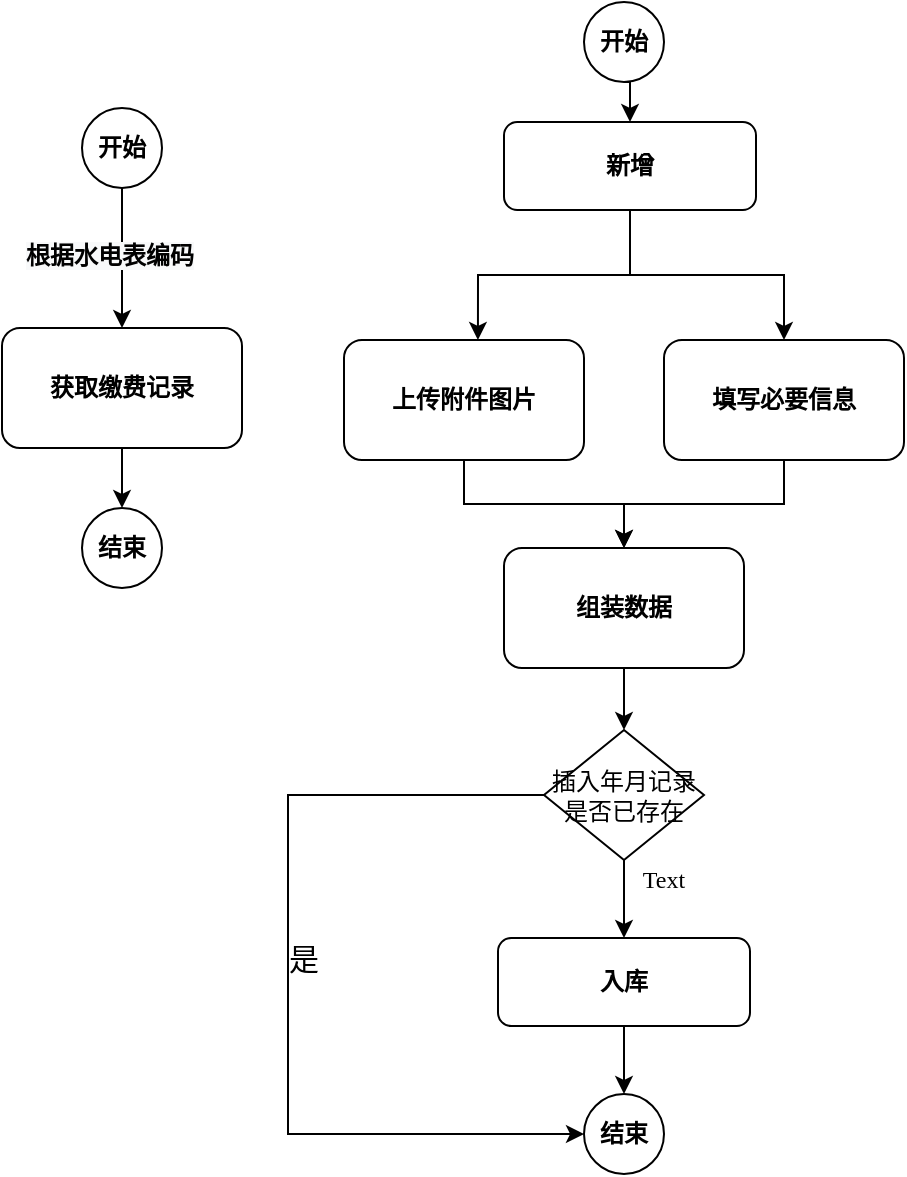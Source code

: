 <mxfile version="13.5.8" type="device"><diagram id="i7x2zeOAq9SU8HkkCG8b" name="Page-1"><mxGraphModel dx="1422" dy="762" grid="1" gridSize="13" guides="1" tooltips="1" connect="1" arrows="1" fold="1" page="1" pageScale="1" pageWidth="827" pageHeight="1169" math="0" shadow="0"><root><mxCell id="0"/><mxCell id="1" parent="0"/><mxCell id="P8eFxttgva6jhrz58cp7-12" style="edgeStyle=orthogonalEdgeStyle;rounded=0;orthogonalLoop=1;jettySize=auto;html=1;exitX=0.5;exitY=1;exitDx=0;exitDy=0;entryX=0.5;entryY=0;entryDx=0;entryDy=0;fontFamily=楷体;fontStyle=1" edge="1" parent="1" source="P8eFxttgva6jhrz58cp7-1" target="P8eFxttgva6jhrz58cp7-2"><mxGeometry relative="1" as="geometry"/></mxCell><mxCell id="P8eFxttgva6jhrz58cp7-1" value="开始" style="ellipse;whiteSpace=wrap;html=1;aspect=fixed;fontFamily=楷体;fontStyle=1" vertex="1" parent="1"><mxGeometry x="105" y="92" width="40" height="40" as="geometry"/></mxCell><mxCell id="P8eFxttgva6jhrz58cp7-5" value="" style="edgeStyle=orthogonalEdgeStyle;rounded=0;orthogonalLoop=1;jettySize=auto;html=1;fontFamily=楷体;fontStyle=1" edge="1" parent="1" source="P8eFxttgva6jhrz58cp7-2" target="P8eFxttgva6jhrz58cp7-3"><mxGeometry relative="1" as="geometry"/></mxCell><mxCell id="P8eFxttgva6jhrz58cp7-2" value="获取缴费记录" style="rounded=1;whiteSpace=wrap;html=1;fontFamily=楷体;fontStyle=1" vertex="1" parent="1"><mxGeometry x="65" y="202" width="120" height="60" as="geometry"/></mxCell><mxCell id="P8eFxttgva6jhrz58cp7-3" value="结束" style="ellipse;whiteSpace=wrap;html=1;aspect=fixed;fontFamily=楷体;fontStyle=1" vertex="1" parent="1"><mxGeometry x="105" y="292" width="40" height="40" as="geometry"/></mxCell><mxCell id="P8eFxttgva6jhrz58cp7-10" value="&lt;span style=&quot;color: rgb(0, 0, 0); font-size: 12px; font-style: normal; letter-spacing: normal; text-align: center; text-indent: 0px; text-transform: none; word-spacing: 0px; background-color: rgb(248, 249, 250); display: inline; float: none;&quot;&gt;根据水电表编码&lt;/span&gt;" style="text;whiteSpace=wrap;html=1;fontFamily=楷体;fontStyle=1" vertex="1" parent="1"><mxGeometry x="75" y="152" width="110" height="30" as="geometry"/></mxCell><mxCell id="P8eFxttgva6jhrz58cp7-13" style="edgeStyle=orthogonalEdgeStyle;rounded=0;orthogonalLoop=1;jettySize=auto;html=1;exitX=0.5;exitY=1;exitDx=0;exitDy=0;entryX=0.5;entryY=0;entryDx=0;entryDy=0;fontFamily=楷体;fontStyle=1" edge="1" parent="1" source="P8eFxttgva6jhrz58cp7-14" target="P8eFxttgva6jhrz58cp7-16"><mxGeometry relative="1" as="geometry"/></mxCell><mxCell id="P8eFxttgva6jhrz58cp7-14" value="开始" style="ellipse;whiteSpace=wrap;html=1;aspect=fixed;fontFamily=楷体;fontStyle=1" vertex="1" parent="1"><mxGeometry x="356" y="39" width="40" height="40" as="geometry"/></mxCell><mxCell id="P8eFxttgva6jhrz58cp7-20" style="edgeStyle=orthogonalEdgeStyle;rounded=0;orthogonalLoop=1;jettySize=auto;html=1;exitX=0.5;exitY=1;exitDx=0;exitDy=0;entryX=0.558;entryY=0;entryDx=0;entryDy=0;entryPerimeter=0;fontFamily=楷体;fontStyle=1" edge="1" parent="1" source="P8eFxttgva6jhrz58cp7-16" target="P8eFxttgva6jhrz58cp7-19"><mxGeometry relative="1" as="geometry"/></mxCell><mxCell id="P8eFxttgva6jhrz58cp7-22" style="edgeStyle=orthogonalEdgeStyle;rounded=0;orthogonalLoop=1;jettySize=auto;html=1;exitX=0.5;exitY=1;exitDx=0;exitDy=0;entryX=0.5;entryY=0;entryDx=0;entryDy=0;fontFamily=楷体;fontStyle=1" edge="1" parent="1" source="P8eFxttgva6jhrz58cp7-16" target="P8eFxttgva6jhrz58cp7-21"><mxGeometry relative="1" as="geometry"/></mxCell><mxCell id="P8eFxttgva6jhrz58cp7-16" value="新增" style="rounded=1;whiteSpace=wrap;html=1;fontFamily=楷体;fontStyle=1" vertex="1" parent="1"><mxGeometry x="316" y="99" width="126" height="44" as="geometry"/></mxCell><mxCell id="P8eFxttgva6jhrz58cp7-17" value="结束" style="ellipse;whiteSpace=wrap;html=1;aspect=fixed;fontFamily=楷体;fontStyle=1" vertex="1" parent="1"><mxGeometry x="356" y="585" width="40" height="40" as="geometry"/></mxCell><mxCell id="P8eFxttgva6jhrz58cp7-24" style="edgeStyle=orthogonalEdgeStyle;rounded=0;orthogonalLoop=1;jettySize=auto;html=1;exitX=0.5;exitY=1;exitDx=0;exitDy=0;fontFamily=楷体;fontStyle=1" edge="1" parent="1" source="P8eFxttgva6jhrz58cp7-19" target="P8eFxttgva6jhrz58cp7-23"><mxGeometry relative="1" as="geometry"/></mxCell><mxCell id="P8eFxttgva6jhrz58cp7-19" value="上传附件图片" style="rounded=1;whiteSpace=wrap;html=1;fontFamily=楷体;fontStyle=1" vertex="1" parent="1"><mxGeometry x="236" y="208" width="120" height="60" as="geometry"/></mxCell><mxCell id="P8eFxttgva6jhrz58cp7-25" style="edgeStyle=orthogonalEdgeStyle;rounded=0;orthogonalLoop=1;jettySize=auto;html=1;exitX=0.5;exitY=1;exitDx=0;exitDy=0;entryX=0.5;entryY=0;entryDx=0;entryDy=0;fontFamily=楷体;fontStyle=1" edge="1" parent="1" source="P8eFxttgva6jhrz58cp7-21" target="P8eFxttgva6jhrz58cp7-23"><mxGeometry relative="1" as="geometry"/></mxCell><mxCell id="P8eFxttgva6jhrz58cp7-21" value="填写必要信息" style="rounded=1;whiteSpace=wrap;html=1;fontFamily=楷体;fontStyle=1" vertex="1" parent="1"><mxGeometry x="396" y="208" width="120" height="60" as="geometry"/></mxCell><mxCell id="P8eFxttgva6jhrz58cp7-33" value="" style="edgeStyle=orthogonalEdgeStyle;rounded=0;orthogonalLoop=1;jettySize=auto;html=1;fontFamily=楷体;" edge="1" parent="1" source="P8eFxttgva6jhrz58cp7-23" target="P8eFxttgva6jhrz58cp7-27"><mxGeometry relative="1" as="geometry"/></mxCell><mxCell id="P8eFxttgva6jhrz58cp7-23" value="组装数据" style="rounded=1;whiteSpace=wrap;html=1;fontFamily=楷体;fontStyle=1" vertex="1" parent="1"><mxGeometry x="316" y="312" width="120" height="60" as="geometry"/></mxCell><mxCell id="P8eFxttgva6jhrz58cp7-31" value="" style="edgeStyle=orthogonalEdgeStyle;rounded=0;orthogonalLoop=1;jettySize=auto;html=1;fontFamily=楷体;" edge="1" parent="1" source="P8eFxttgva6jhrz58cp7-27" target="P8eFxttgva6jhrz58cp7-29"><mxGeometry relative="1" as="geometry"><Array as="points"><mxPoint x="376" y="487"/><mxPoint x="376" y="487"/></Array></mxGeometry></mxCell><mxCell id="P8eFxttgva6jhrz58cp7-34" style="edgeStyle=orthogonalEdgeStyle;rounded=0;orthogonalLoop=1;jettySize=auto;html=1;exitX=0;exitY=0.5;exitDx=0;exitDy=0;entryX=0;entryY=0.5;entryDx=0;entryDy=0;fontFamily=楷体;" edge="1" parent="1" source="P8eFxttgva6jhrz58cp7-27" target="P8eFxttgva6jhrz58cp7-17"><mxGeometry relative="1" as="geometry"><Array as="points"><mxPoint x="208" y="436"/><mxPoint x="208" y="605"/></Array></mxGeometry></mxCell><mxCell id="P8eFxttgva6jhrz58cp7-27" value="插入年月记录是否已存在" style="rhombus;whiteSpace=wrap;html=1;fontFamily=楷体;" vertex="1" parent="1"><mxGeometry x="336" y="403" width="80" height="65" as="geometry"/></mxCell><mxCell id="P8eFxttgva6jhrz58cp7-32" value="" style="edgeStyle=orthogonalEdgeStyle;rounded=0;orthogonalLoop=1;jettySize=auto;html=1;fontFamily=楷体;" edge="1" parent="1" source="P8eFxttgva6jhrz58cp7-29" target="P8eFxttgva6jhrz58cp7-17"><mxGeometry relative="1" as="geometry"/></mxCell><mxCell id="P8eFxttgva6jhrz58cp7-29" value="入库" style="rounded=1;whiteSpace=wrap;html=1;fontFamily=楷体;fontStyle=1" vertex="1" parent="1"><mxGeometry x="313" y="507" width="126" height="44" as="geometry"/></mxCell><mxCell id="P8eFxttgva6jhrz58cp7-36" value="&lt;font style=&quot;font-size: 15px&quot;&gt;是&lt;/font&gt;" style="text;html=1;strokeColor=none;fillColor=none;align=center;verticalAlign=middle;whiteSpace=wrap;rounded=0;fontFamily=楷体;" vertex="1" parent="1"><mxGeometry x="196" y="507" width="40" height="20" as="geometry"/></mxCell><mxCell id="P8eFxttgva6jhrz58cp7-38" value="Text" style="text;html=1;strokeColor=none;fillColor=none;align=center;verticalAlign=middle;whiteSpace=wrap;rounded=0;fontFamily=楷体;" vertex="1" parent="1"><mxGeometry x="376" y="468" width="40" height="20" as="geometry"/></mxCell></root></mxGraphModel></diagram></mxfile>
